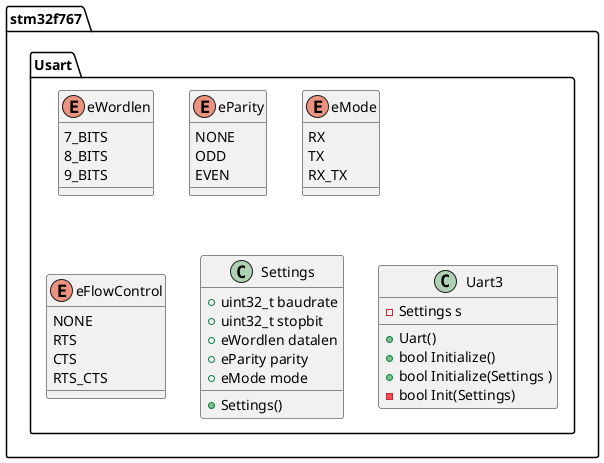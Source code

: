 @startuml Helloworld_Class

namespace stm32f767.Usart {

enum eWordlen {
    7_BITS
    8_BITS
    9_BITS
}

enum eParity {
    NONE
    ODD
    EVEN
}
enum eMode {
    RX
    TX
    RX_TX
}

enum eFlowControl {
    NONE
    RTS
    CTS
    RTS_CTS
}
class Settings {
    +Settings()
    +uint32_t baudrate
    +uint32_t stopbit
    +eWordlen datalen
    +eParity parity 
    +eMode mode 
}

Class Uart3 {
    +Uart()
    +bool Initialize() 
    +bool Initialize(Settings ) 
    -bool Init(Settings) 
    -Settings s
}
}

@enduml